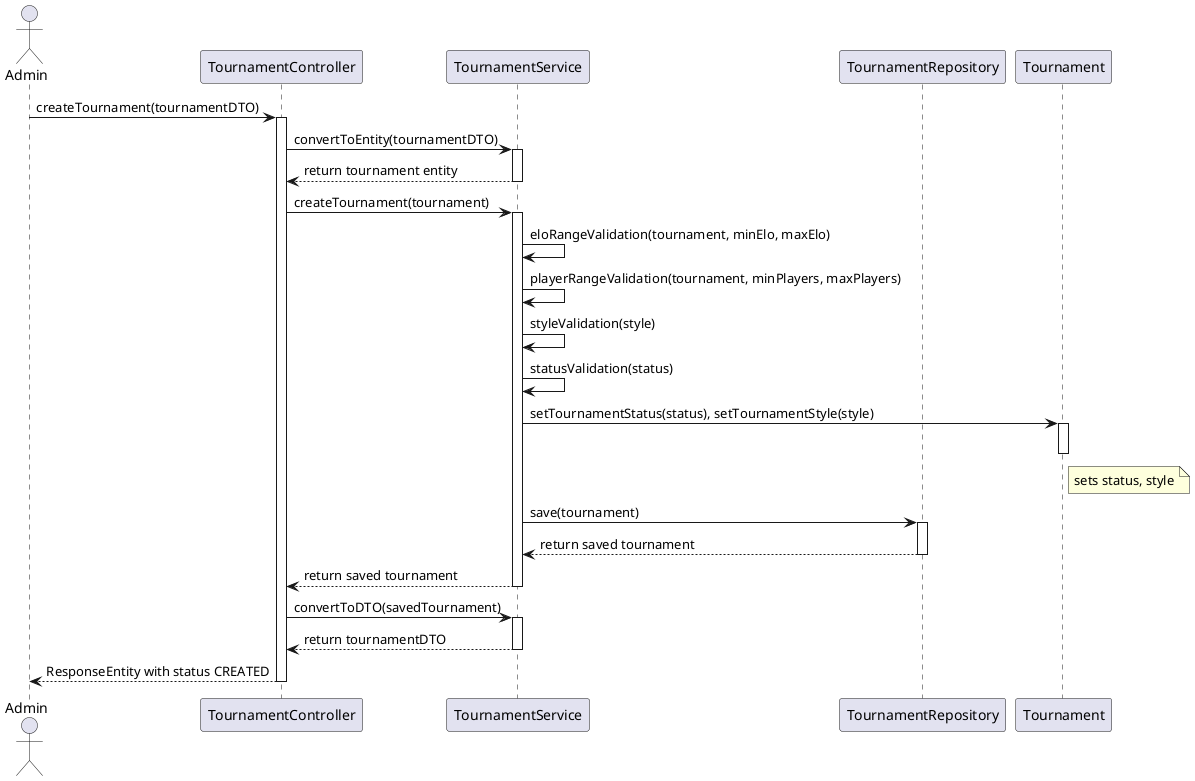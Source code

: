 @startuml
skinparam SequenceMessageFontSize 20

actor "Admin" as Admin
participant "TournamentController" as TournamentController
participant "TournamentService" as TournamentService
participant "TournamentRepository" as TournamentRepository

Admin -> TournamentController: createTournament(tournamentDTO)
activate TournamentController
TournamentController -> TournamentService: convertToEntity(tournamentDTO)
activate TournamentService
TournamentService --> TournamentController: return tournament entity
deactivate TournamentService
TournamentController -> TournamentService: createTournament(tournament)
activate TournamentService
TournamentService -> TournamentService: eloRangeValidation(tournament, minElo, maxElo)
TournamentService -> TournamentService: playerRangeValidation(tournament, minPlayers, maxPlayers)
TournamentService -> TournamentService: styleValidation(style)
TournamentService -> TournamentService: statusValidation(status)

TournamentService -> Tournament: setTournamentStatus(status), setTournamentStyle(style)
activate Tournament
note right of Tournament
  sets status, style
end note
deactivate Tournament

TournamentService -> TournamentRepository: save(tournament)
activate TournamentRepository
TournamentRepository --> TournamentService: return saved tournament
deactivate TournamentRepository
TournamentService --> TournamentController: return saved tournament
deactivate TournamentService

TournamentController -> TournamentService: convertToDTO(savedTournament)
activate TournamentService
TournamentService --> TournamentController: return tournamentDTO
deactivate TournamentService
TournamentController --> Admin: ResponseEntity with status CREATED
deactivate TournamentController
@enduml